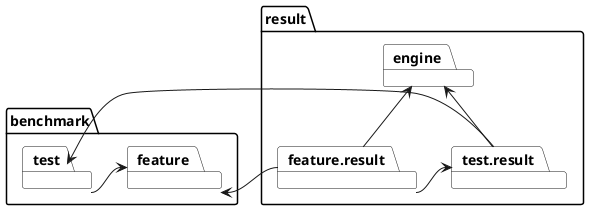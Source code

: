 @startuml
package "benchmark" {
package "feature"
package "test"
}
package "result"{
package "engine"
package "test.result"
package "feature.result"
}

test -> feature
test.result -up-> engine
test.result -> test
feature.result -> test.result
feature.result -> feature
feature.result -up-> engine


hide empty members
hide empty methods
hide circle

skinparam monochrome true
skinparam shadowing false
skinparam packageStyle rect
skinparam classBackgroundColor white
skinparam nodeBackgroundColor white
skinparam frameBackgroundColor white
skinparam packageBackgroundColor white
@enduml
